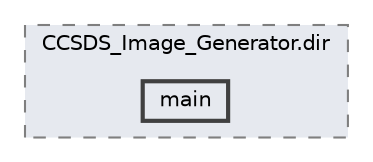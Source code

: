 digraph "build/CMakeFiles/CCSDS_Image_Generator.dir/main"
{
 // LATEX_PDF_SIZE
  bgcolor="transparent";
  edge [fontname=Helvetica,fontsize=10,labelfontname=Helvetica,labelfontsize=10];
  node [fontname=Helvetica,fontsize=10,shape=box,height=0.2,width=0.4];
  compound=true
  subgraph clusterdir_c34be36075c98762d7207a7feefe0a74 {
    graph [ bgcolor="#e6e9ef", pencolor="grey50", label="CCSDS_Image_Generator.dir", fontname=Helvetica,fontsize=10 style="filled,dashed", URL="dir_c34be36075c98762d7207a7feefe0a74.html",tooltip=""]
  dir_e14425e7f7bd68e40720ec6777e5dfc7 [label="main", fillcolor="#e6e9ef", color="grey25", style="filled,bold", URL="dir_e14425e7f7bd68e40720ec6777e5dfc7.html",tooltip=""];
  }
}
